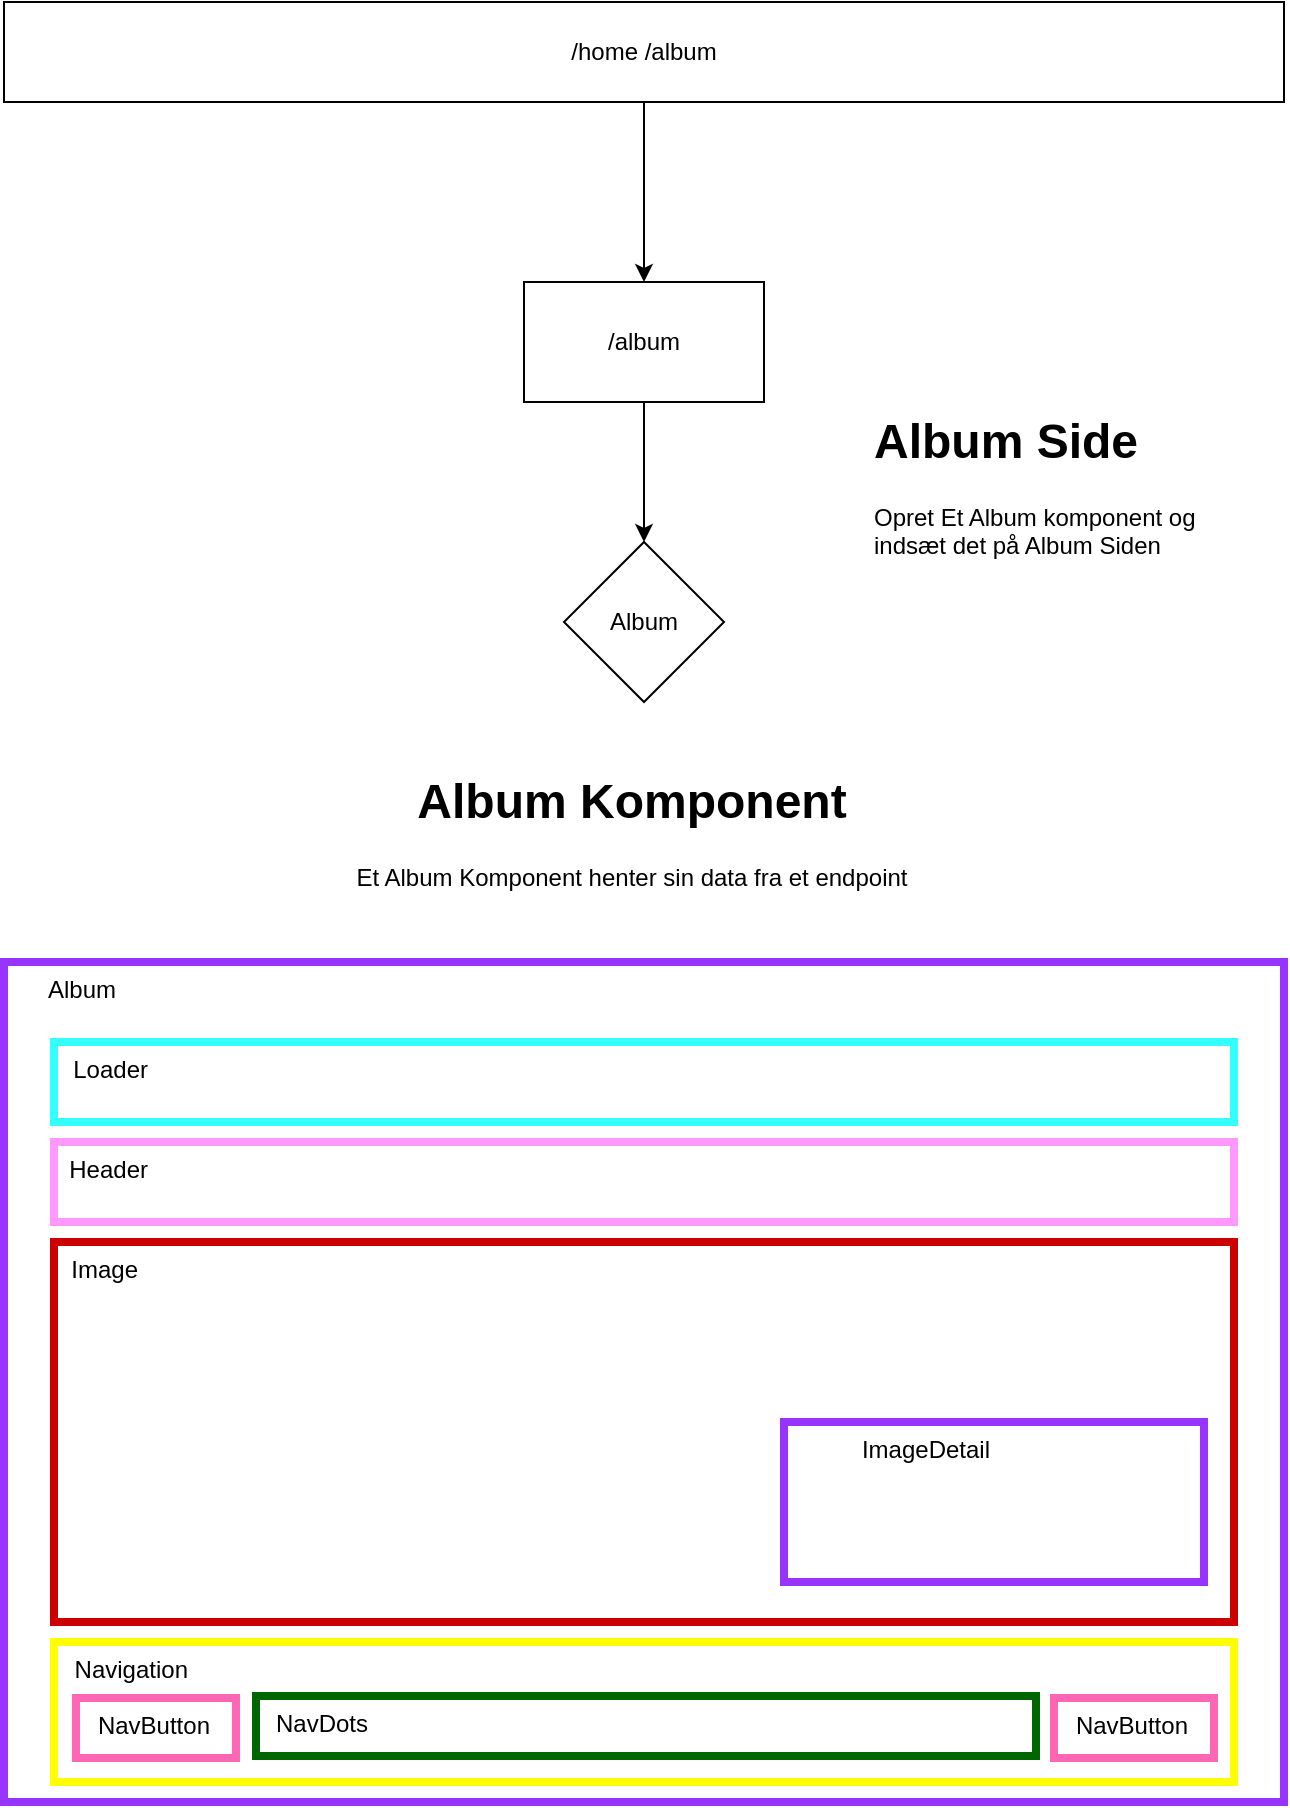 <mxfile>
    <diagram id="OE9yj7XUb7hQOgtaH2el" name="Page-1">
        <mxGraphModel dx="979" dy="948" grid="1" gridSize="10" guides="1" tooltips="1" connect="1" arrows="1" fold="1" page="1" pageScale="1" pageWidth="827" pageHeight="1169" math="0" shadow="0">
            <root>
                <mxCell id="0"/>
                <mxCell id="1" parent="0"/>
                <mxCell id="2" value="/home /album" style="rounded=0;whiteSpace=wrap;html=1;" parent="1" vertex="1">
                    <mxGeometry x="100" y="30" width="640" height="50" as="geometry"/>
                </mxCell>
                <mxCell id="4" value="/album" style="rounded=0;whiteSpace=wrap;html=1;" parent="1" vertex="1">
                    <mxGeometry x="360" y="170" width="120" height="60" as="geometry"/>
                </mxCell>
                <mxCell id="5" value="" style="endArrow=classic;html=1;exitX=0.5;exitY=1;exitDx=0;exitDy=0;entryX=0.5;entryY=0;entryDx=0;entryDy=0;" parent="1" source="2" target="4" edge="1">
                    <mxGeometry width="50" height="50" relative="1" as="geometry">
                        <mxPoint x="390" y="380" as="sourcePoint"/>
                        <mxPoint x="440" y="330" as="targetPoint"/>
                    </mxGeometry>
                </mxCell>
                <mxCell id="6" value="Album" style="rhombus;whiteSpace=wrap;html=1;" parent="1" vertex="1">
                    <mxGeometry x="380" y="300" width="80" height="80" as="geometry"/>
                </mxCell>
                <mxCell id="7" value="" style="endArrow=classic;html=1;exitX=0.5;exitY=1;exitDx=0;exitDy=0;entryX=0.5;entryY=0;entryDx=0;entryDy=0;" parent="1" source="4" target="6" edge="1">
                    <mxGeometry width="50" height="50" relative="1" as="geometry">
                        <mxPoint x="390" y="610" as="sourcePoint"/>
                        <mxPoint x="440" y="560" as="targetPoint"/>
                    </mxGeometry>
                </mxCell>
                <mxCell id="8" value="&lt;h1&gt;Album Side&lt;/h1&gt;&lt;p&gt;Opret Et Album komponent og indsæt det på Album Siden&lt;/p&gt;" style="text;html=1;strokeColor=none;fillColor=none;spacing=5;spacingTop=-20;whiteSpace=wrap;overflow=hidden;rounded=0;" parent="1" vertex="1">
                    <mxGeometry x="530" y="230" width="190" height="90" as="geometry"/>
                </mxCell>
                <mxCell id="10" value="&lt;h1&gt;Album Komponent&lt;/h1&gt;&lt;p&gt;Et Album Komponent henter sin data fra et endpoint&lt;/p&gt;" style="text;html=1;strokeColor=none;fillColor=none;spacing=5;spacingTop=-20;whiteSpace=wrap;overflow=hidden;rounded=0;align=center;" parent="1" vertex="1">
                    <mxGeometry x="234" y="410" width="360" height="80" as="geometry"/>
                </mxCell>
                <mxCell id="11" value="Album" style="rounded=0;html=1;strokeColor=#9933FF;strokeWidth=4;labelPosition=left;verticalLabelPosition=top;align=right;verticalAlign=bottom;spacingLeft=0;spacingTop=0;spacingBottom=-23;spacingRight=-57;" parent="1" vertex="1">
                    <mxGeometry x="100" y="510" width="640" height="420" as="geometry"/>
                </mxCell>
                <mxCell id="12" value="Header" style="rounded=0;html=1;strokeColor=#FF99FF;strokeWidth=4;labelPosition=left;verticalLabelPosition=top;align=right;verticalAlign=bottom;spacingLeft=0;spacingTop=0;spacingBottom=-23;spacingRight=-48;" parent="1" vertex="1">
                    <mxGeometry x="125" y="600" width="590" height="40" as="geometry"/>
                </mxCell>
                <mxCell id="13" value="Image" style="rounded=0;html=1;strokeColor=#CC0000;strokeWidth=4;labelPosition=left;verticalLabelPosition=top;align=right;verticalAlign=bottom;spacingLeft=0;spacingTop=0;spacingBottom=-23;spacingRight=-43;" parent="1" vertex="1">
                    <mxGeometry x="125" y="650" width="590" height="190" as="geometry"/>
                </mxCell>
                <mxCell id="14" value="Navigation" style="rounded=0;html=1;strokeColor=#FFFF00;strokeWidth=4;labelPosition=left;verticalLabelPosition=top;align=right;verticalAlign=bottom;spacingLeft=0;spacingTop=0;spacingBottom=-23;spacingRight=-68;" parent="1" vertex="1">
                    <mxGeometry x="125" y="850" width="590" height="70" as="geometry"/>
                </mxCell>
                <mxCell id="15" value="NavButton" style="rounded=0;html=1;strokeColor=#FF66B3;strokeWidth=4;labelPosition=left;verticalLabelPosition=top;align=right;verticalAlign=bottom;spacingLeft=0;spacingTop=0;spacingBottom=-23;spacingRight=-68;" parent="1" vertex="1">
                    <mxGeometry x="136" y="878" width="80" height="30" as="geometry"/>
                </mxCell>
                <mxCell id="17" value="NavDots" style="rounded=0;html=1;strokeColor=#006600;strokeWidth=4;labelPosition=left;verticalLabelPosition=top;align=right;verticalAlign=bottom;spacingLeft=0;spacingTop=0;spacingBottom=-23;spacingRight=-57;" parent="1" vertex="1">
                    <mxGeometry x="226" y="877" width="390" height="30" as="geometry"/>
                </mxCell>
                <mxCell id="18" value="NavButton" style="rounded=0;html=1;strokeColor=#FF66B3;strokeWidth=4;labelPosition=left;verticalLabelPosition=top;align=right;verticalAlign=bottom;spacingLeft=0;spacingTop=0;spacingBottom=-23;spacingRight=-68;" parent="1" vertex="1">
                    <mxGeometry x="625" y="878" width="80" height="30" as="geometry"/>
                </mxCell>
                <mxCell id="19" value="ImageDetail" style="rounded=0;html=1;strokeColor=#9933FF;strokeWidth=4;labelPosition=left;verticalLabelPosition=top;align=right;verticalAlign=bottom;spacingLeft=0;spacingTop=0;spacingBottom=-23;spacingRight=-104;" parent="1" vertex="1">
                    <mxGeometry x="490" y="740" width="210" height="80" as="geometry"/>
                </mxCell>
                <mxCell id="21" value="Loader" style="rounded=0;html=1;strokeColor=#33FFFF;strokeWidth=4;labelPosition=left;verticalLabelPosition=top;align=right;verticalAlign=bottom;spacingLeft=0;spacingTop=0;spacingBottom=-23;spacingRight=-48;" parent="1" vertex="1">
                    <mxGeometry x="125" y="550" width="590" height="40" as="geometry"/>
                </mxCell>
            </root>
        </mxGraphModel>
    </diagram>
</mxfile>